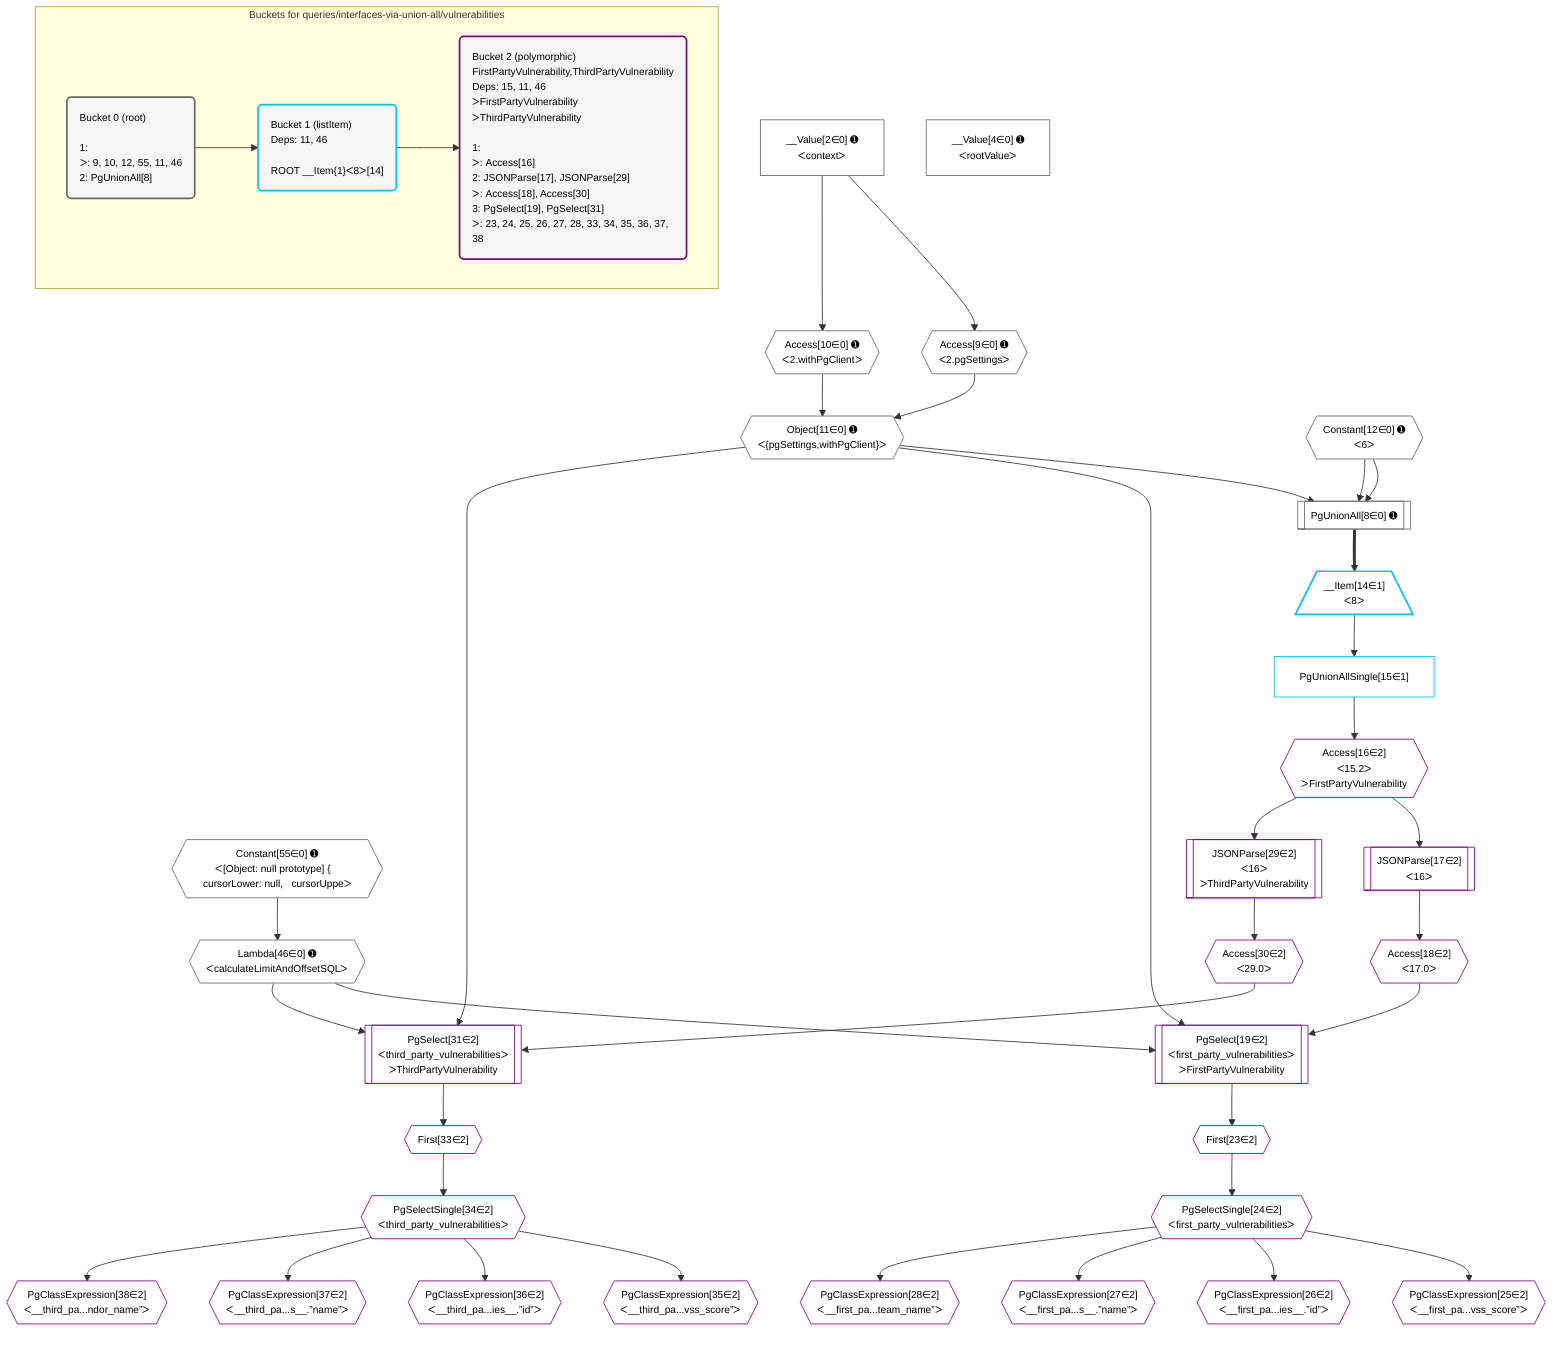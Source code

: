 %%{init: {'themeVariables': { 'fontSize': '12px'}}}%%
graph TD
    classDef path fill:#eee,stroke:#000,color:#000
    classDef plan fill:#fff,stroke-width:1px,color:#000
    classDef itemplan fill:#fff,stroke-width:2px,color:#000
    classDef unbatchedplan fill:#dff,stroke-width:1px,color:#000
    classDef sideeffectplan fill:#fcc,stroke-width:2px,color:#000
    classDef bucket fill:#f6f6f6,color:#000,stroke-width:2px,text-align:left


    %% plan dependencies
    PgUnionAll8[["PgUnionAll[8∈0] ➊"]]:::plan
    Object11{{"Object[11∈0] ➊<br />ᐸ{pgSettings,withPgClient}ᐳ"}}:::plan
    Constant12{{"Constant[12∈0] ➊<br />ᐸ6ᐳ"}}:::plan
    Object11 & Constant12 & Constant12 --> PgUnionAll8
    Access9{{"Access[9∈0] ➊<br />ᐸ2.pgSettingsᐳ"}}:::plan
    Access10{{"Access[10∈0] ➊<br />ᐸ2.withPgClientᐳ"}}:::plan
    Access9 & Access10 --> Object11
    __Value2["__Value[2∈0] ➊<br />ᐸcontextᐳ"]:::plan
    __Value2 --> Access9
    __Value2 --> Access10
    Lambda46{{"Lambda[46∈0] ➊<br />ᐸcalculateLimitAndOffsetSQLᐳ"}}:::plan
    Constant55{{"Constant[55∈0] ➊<br />ᐸ[Object: null prototype] {   cursorLower: null,   cursorUppeᐳ"}}:::plan
    Constant55 --> Lambda46
    __Value4["__Value[4∈0] ➊<br />ᐸrootValueᐳ"]:::plan
    __Item14[/"__Item[14∈1]<br />ᐸ8ᐳ"\]:::itemplan
    PgUnionAll8 ==> __Item14
    PgUnionAllSingle15["PgUnionAllSingle[15∈1]"]:::plan
    __Item14 --> PgUnionAllSingle15
    PgSelect19[["PgSelect[19∈2]<br />ᐸfirst_party_vulnerabilitiesᐳ<br />ᐳFirstPartyVulnerability"]]:::plan
    Access18{{"Access[18∈2]<br />ᐸ17.0ᐳ"}}:::plan
    Object11 & Access18 & Lambda46 --> PgSelect19
    PgSelect31[["PgSelect[31∈2]<br />ᐸthird_party_vulnerabilitiesᐳ<br />ᐳThirdPartyVulnerability"]]:::plan
    Access30{{"Access[30∈2]<br />ᐸ29.0ᐳ"}}:::plan
    Object11 & Access30 & Lambda46 --> PgSelect31
    Access16{{"Access[16∈2]<br />ᐸ15.2ᐳ<br />ᐳFirstPartyVulnerability"}}:::plan
    PgUnionAllSingle15 --> Access16
    JSONParse17[["JSONParse[17∈2]<br />ᐸ16ᐳ"]]:::plan
    Access16 --> JSONParse17
    JSONParse17 --> Access18
    First23{{"First[23∈2]"}}:::plan
    PgSelect19 --> First23
    PgSelectSingle24{{"PgSelectSingle[24∈2]<br />ᐸfirst_party_vulnerabilitiesᐳ"}}:::plan
    First23 --> PgSelectSingle24
    PgClassExpression25{{"PgClassExpression[25∈2]<br />ᐸ__first_pa...vss_score”ᐳ"}}:::plan
    PgSelectSingle24 --> PgClassExpression25
    PgClassExpression26{{"PgClassExpression[26∈2]<br />ᐸ__first_pa...ies__.”id”ᐳ"}}:::plan
    PgSelectSingle24 --> PgClassExpression26
    PgClassExpression27{{"PgClassExpression[27∈2]<br />ᐸ__first_pa...s__.”name”ᐳ"}}:::plan
    PgSelectSingle24 --> PgClassExpression27
    PgClassExpression28{{"PgClassExpression[28∈2]<br />ᐸ__first_pa...team_name”ᐳ"}}:::plan
    PgSelectSingle24 --> PgClassExpression28
    JSONParse29[["JSONParse[29∈2]<br />ᐸ16ᐳ<br />ᐳThirdPartyVulnerability"]]:::plan
    Access16 --> JSONParse29
    JSONParse29 --> Access30
    First33{{"First[33∈2]"}}:::plan
    PgSelect31 --> First33
    PgSelectSingle34{{"PgSelectSingle[34∈2]<br />ᐸthird_party_vulnerabilitiesᐳ"}}:::plan
    First33 --> PgSelectSingle34
    PgClassExpression35{{"PgClassExpression[35∈2]<br />ᐸ__third_pa...vss_score”ᐳ"}}:::plan
    PgSelectSingle34 --> PgClassExpression35
    PgClassExpression36{{"PgClassExpression[36∈2]<br />ᐸ__third_pa...ies__.”id”ᐳ"}}:::plan
    PgSelectSingle34 --> PgClassExpression36
    PgClassExpression37{{"PgClassExpression[37∈2]<br />ᐸ__third_pa...s__.”name”ᐳ"}}:::plan
    PgSelectSingle34 --> PgClassExpression37
    PgClassExpression38{{"PgClassExpression[38∈2]<br />ᐸ__third_pa...ndor_name”ᐳ"}}:::plan
    PgSelectSingle34 --> PgClassExpression38

    %% define steps

    subgraph "Buckets for queries/interfaces-via-union-all/vulnerabilities"
    Bucket0("Bucket 0 (root)<br /><br />1: <br />ᐳ: 9, 10, 12, 55, 11, 46<br />2: PgUnionAll[8]"):::bucket
    classDef bucket0 stroke:#696969
    class Bucket0,__Value2,__Value4,PgUnionAll8,Access9,Access10,Object11,Constant12,Lambda46,Constant55 bucket0
    Bucket1("Bucket 1 (listItem)<br />Deps: 11, 46<br /><br />ROOT __Item{1}ᐸ8ᐳ[14]"):::bucket
    classDef bucket1 stroke:#00bfff
    class Bucket1,__Item14,PgUnionAllSingle15 bucket1
    Bucket2("Bucket 2 (polymorphic)<br />FirstPartyVulnerability,ThirdPartyVulnerability<br />Deps: 15, 11, 46<br />ᐳFirstPartyVulnerability<br />ᐳThirdPartyVulnerability<br /><br />1: <br />ᐳ: Access[16]<br />2: JSONParse[17], JSONParse[29]<br />ᐳ: Access[18], Access[30]<br />3: PgSelect[19], PgSelect[31]<br />ᐳ: 23, 24, 25, 26, 27, 28, 33, 34, 35, 36, 37, 38"):::bucket
    classDef bucket2 stroke:#7f007f
    class Bucket2,Access16,JSONParse17,Access18,PgSelect19,First23,PgSelectSingle24,PgClassExpression25,PgClassExpression26,PgClassExpression27,PgClassExpression28,JSONParse29,Access30,PgSelect31,First33,PgSelectSingle34,PgClassExpression35,PgClassExpression36,PgClassExpression37,PgClassExpression38 bucket2
    Bucket0 --> Bucket1
    Bucket1 --> Bucket2
    end
